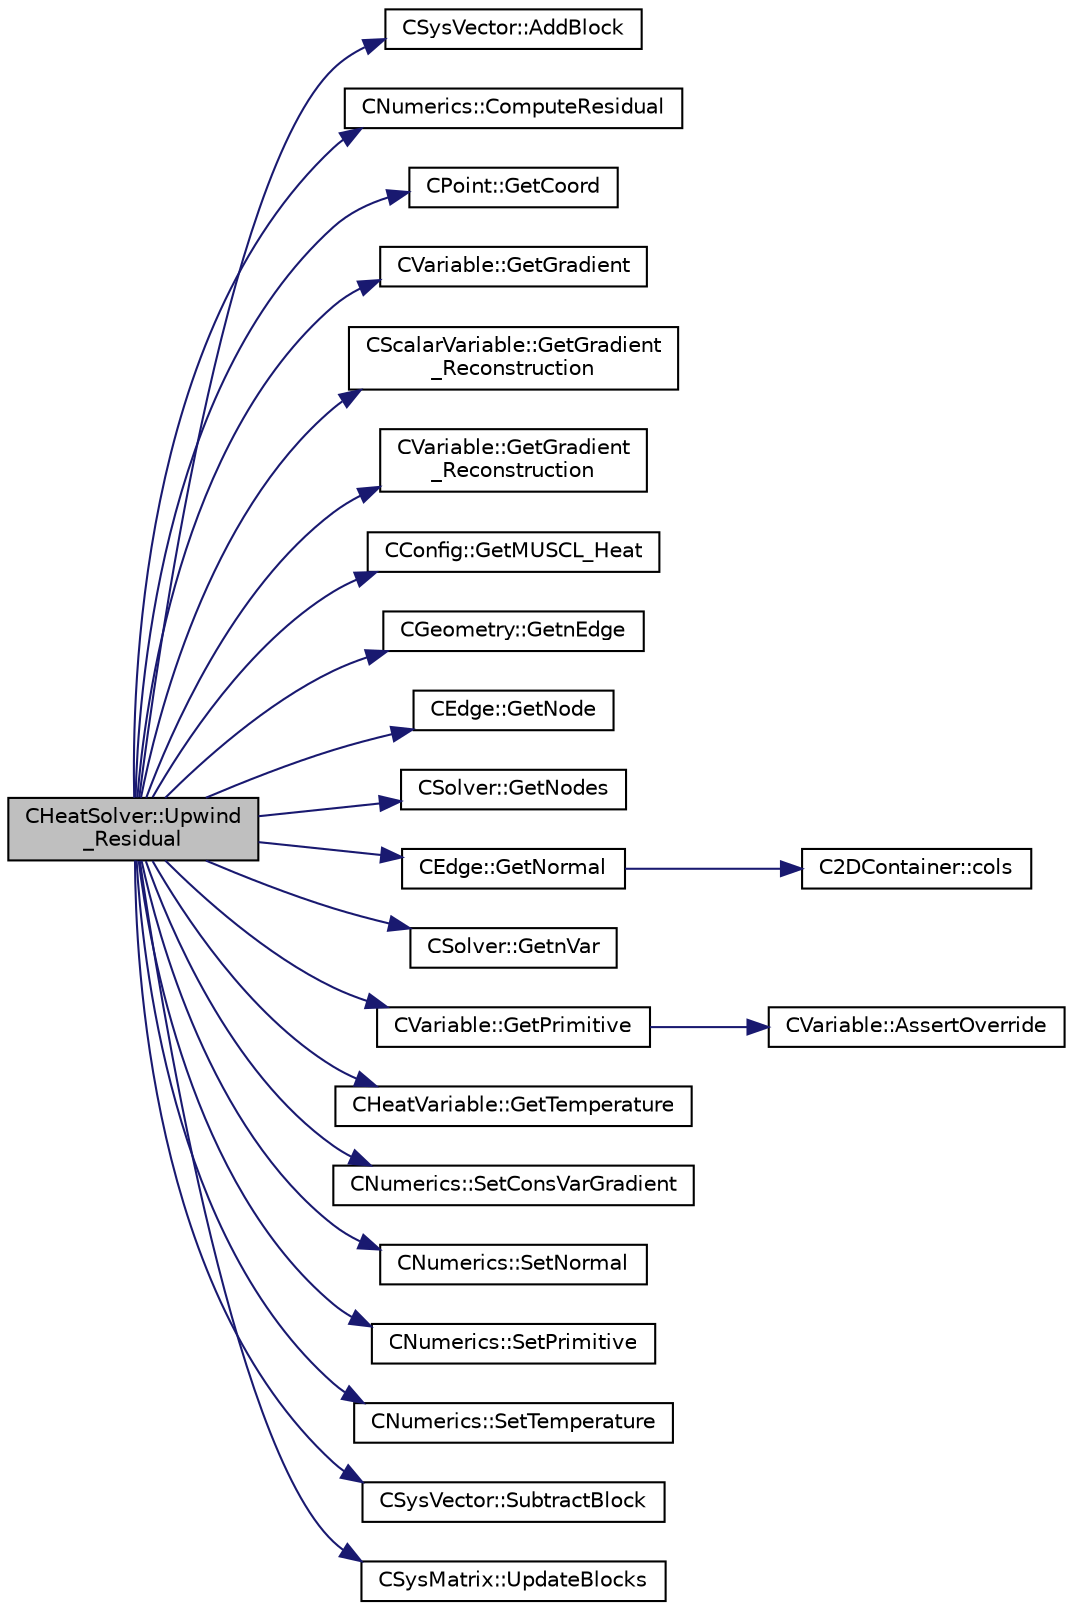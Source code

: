 digraph "CHeatSolver::Upwind_Residual"
{
 // LATEX_PDF_SIZE
  edge [fontname="Helvetica",fontsize="10",labelfontname="Helvetica",labelfontsize="10"];
  node [fontname="Helvetica",fontsize="10",shape=record];
  rankdir="LR";
  Node1 [label="CHeatSolver::Upwind\l_Residual",height=0.2,width=0.4,color="black", fillcolor="grey75", style="filled", fontcolor="black",tooltip="Compute the spatial integration using a upwind scheme."];
  Node1 -> Node2 [color="midnightblue",fontsize="10",style="solid",fontname="Helvetica"];
  Node2 [label="CSysVector::AddBlock",height=0.2,width=0.4,color="black", fillcolor="white", style="filled",URL="$classCSysVector.html#aa463275cba394503a9778529fdaa4494",tooltip="Add \"block\" to the vector, see SetBlock."];
  Node1 -> Node3 [color="midnightblue",fontsize="10",style="solid",fontname="Helvetica"];
  Node3 [label="CNumerics::ComputeResidual",height=0.2,width=0.4,color="black", fillcolor="white", style="filled",URL="$classCNumerics.html#aa0ca13663a047ef2640b377b33875e29",tooltip="Compute the numerical residual."];
  Node1 -> Node4 [color="midnightblue",fontsize="10",style="solid",fontname="Helvetica"];
  Node4 [label="CPoint::GetCoord",height=0.2,width=0.4,color="black", fillcolor="white", style="filled",URL="$classCPoint.html#ab16c29dd03911529cd73bf467c313179",tooltip="Get the coordinates dor the control volume."];
  Node1 -> Node5 [color="midnightblue",fontsize="10",style="solid",fontname="Helvetica"];
  Node5 [label="CVariable::GetGradient",height=0.2,width=0.4,color="black", fillcolor="white", style="filled",URL="$classCVariable.html#a07d4f954fe5a79e6f85adab3d462d73c",tooltip="Get the gradient of the entire solution."];
  Node1 -> Node6 [color="midnightblue",fontsize="10",style="solid",fontname="Helvetica"];
  Node6 [label="CScalarVariable::GetGradient\l_Reconstruction",height=0.2,width=0.4,color="black", fillcolor="white", style="filled",URL="$classCScalarVariable.html#addc5909d572320a035e81a4aabfe9b0f",tooltip="Get the array of the reconstruction variables gradient at a node."];
  Node1 -> Node7 [color="midnightblue",fontsize="10",style="solid",fontname="Helvetica"];
  Node7 [label="CVariable::GetGradient\l_Reconstruction",height=0.2,width=0.4,color="black", fillcolor="white", style="filled",URL="$classCVariable.html#a18fee07edc76930704432233b89572bf",tooltip="Get the value of the primitive gradient for MUSCL reconstruction."];
  Node1 -> Node8 [color="midnightblue",fontsize="10",style="solid",fontname="Helvetica"];
  Node8 [label="CConfig::GetMUSCL_Heat",height=0.2,width=0.4,color="black", fillcolor="white", style="filled",URL="$classCConfig.html#a6bf34cac4bedd57ad9ce539ec1321876",tooltip="Get if the upwind scheme used MUSCL or not."];
  Node1 -> Node9 [color="midnightblue",fontsize="10",style="solid",fontname="Helvetica"];
  Node9 [label="CGeometry::GetnEdge",height=0.2,width=0.4,color="black", fillcolor="white", style="filled",URL="$classCGeometry.html#aba89cceede61b33426b2783385431f5b",tooltip="Get number of edges."];
  Node1 -> Node10 [color="midnightblue",fontsize="10",style="solid",fontname="Helvetica"];
  Node10 [label="CEdge::GetNode",height=0.2,width=0.4,color="black", fillcolor="white", style="filled",URL="$classCEdge.html#a5cd6f283cb2f3e4dfc037c0db6ae1055",tooltip="Get left/right node index defining the edge."];
  Node1 -> Node11 [color="midnightblue",fontsize="10",style="solid",fontname="Helvetica"];
  Node11 [label="CSolver::GetNodes",height=0.2,width=0.4,color="black", fillcolor="white", style="filled",URL="$classCSolver.html#af3198e52a2ea377bb765647b5e697197",tooltip="Allow outside access to the nodes of the solver, containing conservatives, primitives,..."];
  Node1 -> Node12 [color="midnightblue",fontsize="10",style="solid",fontname="Helvetica"];
  Node12 [label="CEdge::GetNormal",height=0.2,width=0.4,color="black", fillcolor="white", style="filled",URL="$classCEdge.html#a4ace970590e47bd39ea5780c3e0e2037",tooltip="Copy the the normal vector of a face."];
  Node12 -> Node13 [color="midnightblue",fontsize="10",style="solid",fontname="Helvetica"];
  Node13 [label="C2DContainer::cols",height=0.2,width=0.4,color="black", fillcolor="white", style="filled",URL="$classC2DContainer.html#ab6d9161cd08887f034322ebcbc3deb12",tooltip=" "];
  Node1 -> Node14 [color="midnightblue",fontsize="10",style="solid",fontname="Helvetica"];
  Node14 [label="CSolver::GetnVar",height=0.2,width=0.4,color="black", fillcolor="white", style="filled",URL="$classCSolver.html#a0d5dd4e8f99684cfcc50560fd6684c35",tooltip="Get the number of variables of the problem."];
  Node1 -> Node15 [color="midnightblue",fontsize="10",style="solid",fontname="Helvetica"];
  Node15 [label="CVariable::GetPrimitive",height=0.2,width=0.4,color="black", fillcolor="white", style="filled",URL="$classCVariable.html#a634a803b0d397aec7a44420cd5159079",tooltip="Get the primitive variables for all points."];
  Node15 -> Node16 [color="midnightblue",fontsize="10",style="solid",fontname="Helvetica"];
  Node16 [label="CVariable::AssertOverride",height=0.2,width=0.4,color="black", fillcolor="white", style="filled",URL="$classCVariable.html#a57eb0e83f25f08d544f92b75e3f8b617",tooltip=" "];
  Node1 -> Node17 [color="midnightblue",fontsize="10",style="solid",fontname="Helvetica"];
  Node17 [label="CHeatVariable::GetTemperature",height=0.2,width=0.4,color="black", fillcolor="white", style="filled",URL="$classCHeatVariable.html#a199a0599cf7453d3eb392d14e3fcc8af",tooltip="Get the temperature of the point."];
  Node1 -> Node18 [color="midnightblue",fontsize="10",style="solid",fontname="Helvetica"];
  Node18 [label="CNumerics::SetConsVarGradient",height=0.2,width=0.4,color="black", fillcolor="white", style="filled",URL="$classCNumerics.html#ab024e892f0fb5b23e47797a20e6e273f",tooltip="Set the gradient of the conservative variables."];
  Node1 -> Node19 [color="midnightblue",fontsize="10",style="solid",fontname="Helvetica"];
  Node19 [label="CNumerics::SetNormal",height=0.2,width=0.4,color="black", fillcolor="white", style="filled",URL="$classCNumerics.html#a93fd2262832ae5081317548f2f9cdbb3",tooltip="Set the value of the normal vector to the face between two points."];
  Node1 -> Node20 [color="midnightblue",fontsize="10",style="solid",fontname="Helvetica"];
  Node20 [label="CNumerics::SetPrimitive",height=0.2,width=0.4,color="black", fillcolor="white", style="filled",URL="$classCNumerics.html#a028c500ba7ce96d3af061fc8218f76f1",tooltip="Set the value of the primitive variables."];
  Node1 -> Node21 [color="midnightblue",fontsize="10",style="solid",fontname="Helvetica"];
  Node21 [label="CNumerics::SetTemperature",height=0.2,width=0.4,color="black", fillcolor="white", style="filled",URL="$classCNumerics.html#a42f988dfe419c655c6162802ff355bc2",tooltip="Set the value of the temperature."];
  Node1 -> Node22 [color="midnightblue",fontsize="10",style="solid",fontname="Helvetica"];
  Node22 [label="CSysVector::SubtractBlock",height=0.2,width=0.4,color="black", fillcolor="white", style="filled",URL="$classCSysVector.html#a71ea6ec1ebdb77535b976bb40e7659a6",tooltip="Subtract \"block\" from the vector, see AddBlock."];
  Node1 -> Node23 [color="midnightblue",fontsize="10",style="solid",fontname="Helvetica"];
  Node23 [label="CSysMatrix::UpdateBlocks",height=0.2,width=0.4,color="black", fillcolor="white", style="filled",URL="$classCSysMatrix.html#a1e6f636ed0be6a752fb3b3830a61efda",tooltip="Update 4 blocks ii, ij, ji, jj (add to i* sub from j*)."];
}
